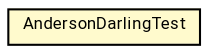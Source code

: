 #!/usr/local/bin/dot
#
# Class diagram 
# Generated by UMLGraph version R5_7_2-60-g0e99a6 (http://www.spinellis.gr/umlgraph/)
#

digraph G {
	graph [fontnames="svg"]
	edge [fontname="Roboto",fontsize=7,labelfontname="Roboto",labelfontsize=7,color="black"];
	node [fontname="Roboto",fontcolor="black",fontsize=8,shape=plaintext,margin=0,width=0,height=0];
	nodesep=0.15;
	ranksep=0.25;
	rankdir=LR;
	// de.lmu.ifi.dbs.elki.math.statistics.tests.AndersonDarlingTest
	c1538844 [label=<<table title="de.lmu.ifi.dbs.elki.math.statistics.tests.AndersonDarlingTest" border="0" cellborder="1" cellspacing="0" cellpadding="2" bgcolor="lemonChiffon" href="AndersonDarlingTest.html" target="_parent">
		<tr><td><table border="0" cellspacing="0" cellpadding="1">
		<tr><td align="center" balign="center"> <font face="Roboto">AndersonDarlingTest</font> </td></tr>
		</table></td></tr>
		</table>>, URL="AndersonDarlingTest.html"];
}


